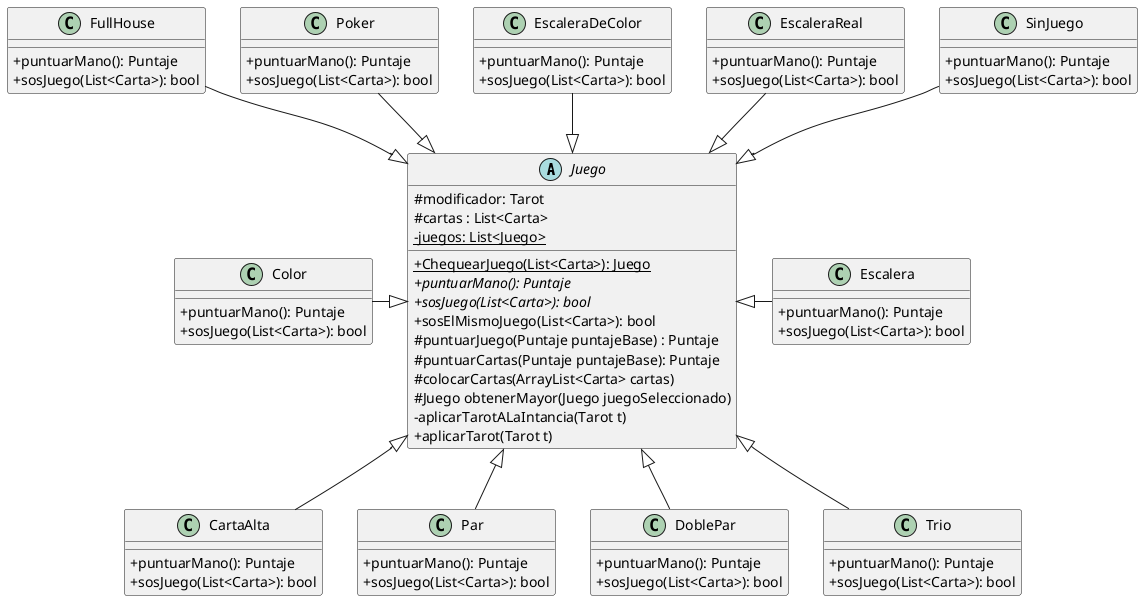 @startuml Juego
skinparam classAttributeIconSize 0

abstract Juego {
#modificador: Tarot
#cartas : List<Carta>
-{static}juegos: List<Juego>
+{static}ChequearJuego(List<Carta>): Juego
+{abstract}puntuarMano(): Puntaje
+{abstract}sosJuego(List<Carta>): bool
+sosElMismoJuego(List<Carta>): bool
#puntuarJuego(Puntaje puntajeBase) : Puntaje
#puntuarCartas(Puntaje puntajeBase): Puntaje
#colocarCartas(ArrayList<Carta> cartas)
#Juego obtenerMayor(Juego juegoSeleccionado)
-aplicarTarotALaIntancia(Tarot t)
+aplicarTarot(Tarot t)
}

class CartaAlta {
+puntuarMano(): Puntaje
+sosJuego(List<Carta>): bool
}

class Par {
+puntuarMano(): Puntaje
+sosJuego(List<Carta>): bool
}

class DoblePar {
+puntuarMano(): Puntaje
+sosJuego(List<Carta>): bool
}

class Trio {
+puntuarMano(): Puntaje
+sosJuego(List<Carta>): bool
}

class Escalera {
+puntuarMano(): Puntaje
+sosJuego(List<Carta>): bool
}

class Color {
+puntuarMano(): Puntaje
+sosJuego(List<Carta>): bool
}

class FullHouse {
+puntuarMano(): Puntaje
+sosJuego(List<Carta>): bool
}

class Poker {
+puntuarMano(): Puntaje
+sosJuego(List<Carta>): bool
}

class EscaleraDeColor {
+puntuarMano(): Puntaje
+sosJuego(List<Carta>): bool
}

class EscaleraReal  {
+puntuarMano(): Puntaje
+sosJuego(List<Carta>): bool
}

class SinJuego  {
+puntuarMano(): Puntaje
+sosJuego(List<Carta>): bool
}

CartaAlta -up-|> Juego
Par -up-|> Juego
DoblePar -up-|> Juego
Trio -up-|> Juego
Escalera -left-|> Juego
SinJuego --|> Juego
Color -right-|> Juego
FullHouse -down-|> Juego
Poker -down-|> Juego
EscaleraDeColor -down-|> Juego
EscaleraReal -down-|> Juego


@enduml Clases